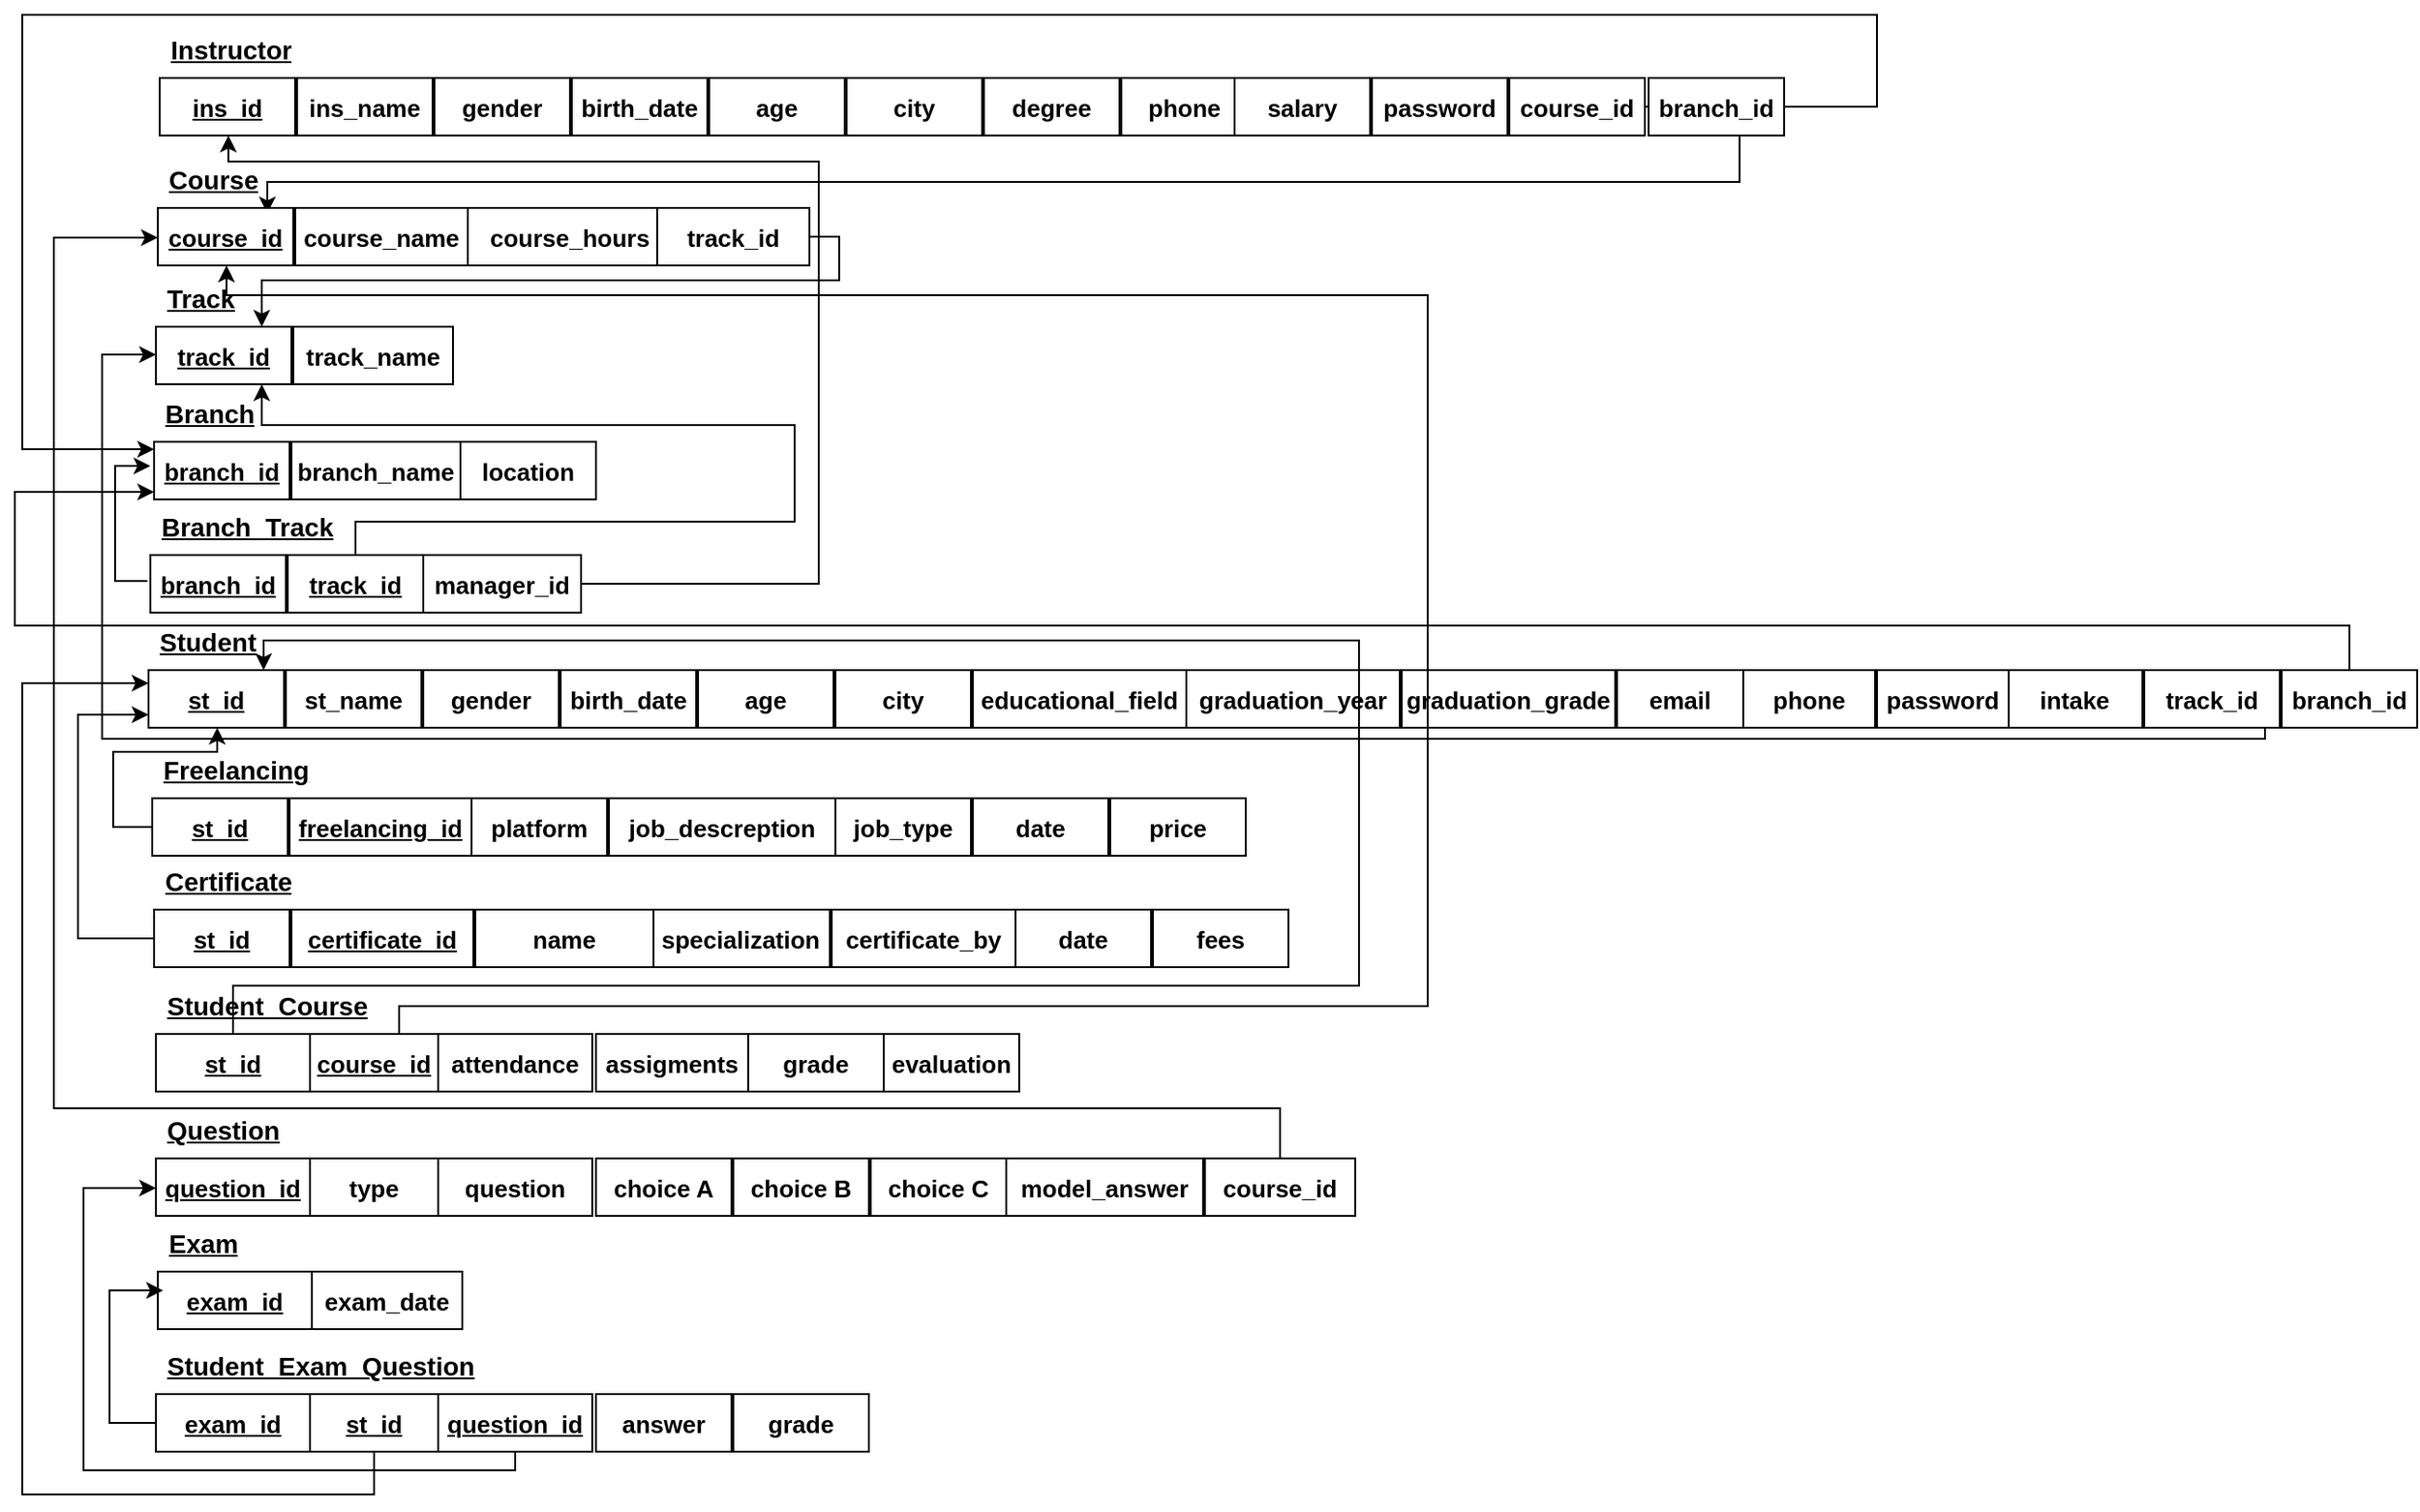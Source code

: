 <mxfile version="22.0.0" type="device">
  <diagram id="2IALwMCwGJNcvHjEwLES" name="Page-1">
    <mxGraphModel dx="1435" dy="925" grid="0" gridSize="10" guides="0" tooltips="1" connect="0" arrows="1" fold="1" page="0" pageScale="1" pageWidth="827" pageHeight="1169" background="#ffffff" math="0" shadow="0">
      <root>
        <mxCell id="0" />
        <mxCell id="1" parent="0" />
        <mxCell id="wSTr7OxH0drEcwQe5ynE-115" value="&lt;b&gt;&lt;font style=&quot;font-size: 13px;&quot;&gt;ins_id&lt;/font&gt;&lt;/b&gt;" style="whiteSpace=wrap;html=1;align=center;fontStyle=4" parent="1" vertex="1">
          <mxGeometry x="-166" y="37" width="73" height="31" as="geometry" />
        </mxCell>
        <mxCell id="wSTr7OxH0drEcwQe5ynE-123" value="&lt;b&gt;&lt;u&gt;&lt;font style=&quot;font-size: 14px;&quot;&gt;Instructor&lt;/font&gt;&lt;/u&gt;&lt;/b&gt;" style="text;strokeColor=none;fillColor=none;spacingLeft=4;spacingRight=4;overflow=hidden;rotatable=0;points=[[0,0.5],[1,0.5]];portConstraint=eastwest;fontSize=12;whiteSpace=wrap;html=1;labelBackgroundColor=none;labelBorderColor=none;" parent="1" vertex="1">
          <mxGeometry x="-166" y="7" width="83" height="29" as="geometry" />
        </mxCell>
        <mxCell id="wSTr7OxH0drEcwQe5ynE-124" value="&lt;b&gt;&lt;font style=&quot;font-size: 13px;&quot;&gt;ins_name&lt;/font&gt;&lt;/b&gt;" style="whiteSpace=wrap;html=1;align=center;" parent="1" vertex="1">
          <mxGeometry x="-92" y="37" width="73" height="31" as="geometry" />
        </mxCell>
        <mxCell id="wSTr7OxH0drEcwQe5ynE-125" value="&lt;span style=&quot;font-size: 13px;&quot;&gt;&lt;b&gt;gender&lt;/b&gt;&lt;/span&gt;" style="whiteSpace=wrap;html=1;align=center;" parent="1" vertex="1">
          <mxGeometry x="-18" y="37" width="73" height="31" as="geometry" />
        </mxCell>
        <mxCell id="wSTr7OxH0drEcwQe5ynE-126" value="&lt;b&gt;&lt;font style=&quot;font-size: 13px;&quot;&gt;birth_date&lt;/font&gt;&lt;/b&gt;" style="whiteSpace=wrap;html=1;align=center;" parent="1" vertex="1">
          <mxGeometry x="56" y="37" width="73" height="31" as="geometry" />
        </mxCell>
        <mxCell id="wSTr7OxH0drEcwQe5ynE-127" value="&lt;b&gt;&lt;font style=&quot;font-size: 13px;&quot;&gt;age&lt;/font&gt;&lt;/b&gt;" style="whiteSpace=wrap;html=1;align=center;" parent="1" vertex="1">
          <mxGeometry x="130" y="37" width="73" height="31" as="geometry" />
        </mxCell>
        <mxCell id="wSTr7OxH0drEcwQe5ynE-128" value="&lt;b&gt;&lt;font style=&quot;font-size: 13px;&quot;&gt;city&lt;/font&gt;&lt;/b&gt;" style="whiteSpace=wrap;html=1;align=center;" parent="1" vertex="1">
          <mxGeometry x="204" y="37" width="73" height="31" as="geometry" />
        </mxCell>
        <mxCell id="wSTr7OxH0drEcwQe5ynE-129" value="&lt;span style=&quot;font-size: 13px;&quot;&gt;&lt;b&gt;degree&lt;/b&gt;&lt;/span&gt;" style="whiteSpace=wrap;html=1;align=center;" parent="1" vertex="1">
          <mxGeometry x="278" y="37" width="73" height="31" as="geometry" />
        </mxCell>
        <mxCell id="wSTr7OxH0drEcwQe5ynE-131" value="&lt;b&gt;&lt;font style=&quot;font-size: 13px;&quot;&gt;phone&lt;/font&gt;&lt;/b&gt;" style="whiteSpace=wrap;html=1;align=center;" parent="1" vertex="1">
          <mxGeometry x="352" y="37" width="68" height="31" as="geometry" />
        </mxCell>
        <mxCell id="wSTr7OxH0drEcwQe5ynE-132" value="&lt;b&gt;&lt;font style=&quot;font-size: 13px;&quot;&gt;salary&lt;/font&gt;&lt;/b&gt;" style="whiteSpace=wrap;html=1;align=center;" parent="1" vertex="1">
          <mxGeometry x="413" y="37" width="73" height="31" as="geometry" />
        </mxCell>
        <mxCell id="wSTr7OxH0drEcwQe5ynE-133" value="&lt;b&gt;&lt;font style=&quot;font-size: 13px;&quot;&gt;password&lt;/font&gt;&lt;/b&gt;" style="whiteSpace=wrap;html=1;align=center;" parent="1" vertex="1">
          <mxGeometry x="487" y="37" width="73" height="31" as="geometry" />
        </mxCell>
        <mxCell id="wSTr7OxH0drEcwQe5ynE-154" style="edgeStyle=orthogonalEdgeStyle;rounded=0;orthogonalLoop=1;jettySize=auto;html=1;" parent="1" source="wSTr7OxH0drEcwQe5ynE-139" edge="1">
          <mxGeometry relative="1" as="geometry">
            <mxPoint x="-108" y="110" as="targetPoint" />
            <Array as="points">
              <mxPoint x="685" y="93" />
              <mxPoint x="-108" y="93" />
            </Array>
          </mxGeometry>
        </mxCell>
        <mxCell id="wSTr7OxH0drEcwQe5ynE-139" value="&lt;b&gt;&lt;font style=&quot;font-size: 13px;&quot;&gt;course_id&lt;/font&gt;&lt;/b&gt;" style="whiteSpace=wrap;html=1;align=center;" parent="1" vertex="1">
          <mxGeometry x="561" y="37" width="73" height="31" as="geometry" />
        </mxCell>
        <mxCell id="wSTr7OxH0drEcwQe5ynE-141" value="&lt;b&gt;&lt;font style=&quot;font-size: 13px;&quot;&gt;course_id&lt;/font&gt;&lt;/b&gt;" style="whiteSpace=wrap;html=1;align=center;fontStyle=4" parent="1" vertex="1">
          <mxGeometry x="-167" y="107" width="73" height="31" as="geometry" />
        </mxCell>
        <mxCell id="wSTr7OxH0drEcwQe5ynE-142" value="&lt;b&gt;&lt;u&gt;&lt;font style=&quot;font-size: 14px;&quot;&gt;Course&lt;/font&gt;&lt;/u&gt;&lt;/b&gt;" style="text;strokeColor=none;fillColor=none;spacingLeft=4;spacingRight=4;overflow=hidden;rotatable=0;points=[[0,0.5],[1,0.5]];portConstraint=eastwest;fontSize=12;whiteSpace=wrap;html=1;labelBackgroundColor=none;labelBorderColor=none;" parent="1" vertex="1">
          <mxGeometry x="-167" y="77" width="83" height="29" as="geometry" />
        </mxCell>
        <mxCell id="wSTr7OxH0drEcwQe5ynE-143" value="&lt;b&gt;&lt;font style=&quot;font-size: 13px;&quot;&gt;course_name&lt;/font&gt;&lt;/b&gt;" style="whiteSpace=wrap;html=1;align=center;" parent="1" vertex="1">
          <mxGeometry x="-93" y="107" width="93" height="31" as="geometry" />
        </mxCell>
        <mxCell id="wSTr7OxH0drEcwQe5ynE-144" value="&lt;span style=&quot;font-size: 13px;&quot;&gt;&lt;b&gt;course_hours&lt;br&gt;&lt;/b&gt;&lt;/span&gt;" style="whiteSpace=wrap;html=1;align=center;" parent="1" vertex="1">
          <mxGeometry y="107" width="110" height="31" as="geometry" />
        </mxCell>
        <mxCell id="wSTr7OxH0drEcwQe5ynE-162" style="edgeStyle=orthogonalEdgeStyle;rounded=0;orthogonalLoop=1;jettySize=auto;html=1;" parent="1" source="wSTr7OxH0drEcwQe5ynE-145" target="wSTr7OxH0drEcwQe5ynE-155" edge="1">
          <mxGeometry relative="1" as="geometry">
            <Array as="points">
              <mxPoint x="200" y="123" />
              <mxPoint x="200" y="146" />
              <mxPoint x="-111" y="146" />
            </Array>
          </mxGeometry>
        </mxCell>
        <mxCell id="wSTr7OxH0drEcwQe5ynE-145" value="&lt;b&gt;&lt;font style=&quot;font-size: 13px;&quot;&gt;track_id&lt;/font&gt;&lt;/b&gt;" style="whiteSpace=wrap;html=1;align=center;" parent="1" vertex="1">
          <mxGeometry x="102" y="107" width="82" height="31" as="geometry" />
        </mxCell>
        <mxCell id="wSTr7OxH0drEcwQe5ynE-155" value="&lt;b&gt;&lt;font style=&quot;font-size: 13px;&quot;&gt;track_id&lt;/font&gt;&lt;/b&gt;" style="whiteSpace=wrap;html=1;align=center;fontStyle=4" parent="1" vertex="1">
          <mxGeometry x="-168" y="171" width="73" height="31" as="geometry" />
        </mxCell>
        <mxCell id="wSTr7OxH0drEcwQe5ynE-156" value="&lt;b&gt;&lt;u&gt;&lt;font style=&quot;font-size: 14px;&quot;&gt;Track&lt;/font&gt;&lt;/u&gt;&lt;/b&gt;" style="text;strokeColor=none;fillColor=none;spacingLeft=4;spacingRight=4;overflow=hidden;rotatable=0;points=[[0,0.5],[1,0.5]];portConstraint=eastwest;fontSize=12;whiteSpace=wrap;html=1;labelBackgroundColor=none;labelBorderColor=none;" parent="1" vertex="1">
          <mxGeometry x="-168" y="141" width="83" height="29" as="geometry" />
        </mxCell>
        <mxCell id="wSTr7OxH0drEcwQe5ynE-157" value="&lt;b&gt;&lt;font style=&quot;font-size: 13px;&quot;&gt;track_name&lt;/font&gt;&lt;/b&gt;" style="whiteSpace=wrap;html=1;align=center;" parent="1" vertex="1">
          <mxGeometry x="-94" y="171" width="86" height="31" as="geometry" />
        </mxCell>
        <mxCell id="wSTr7OxH0drEcwQe5ynE-161" style="edgeStyle=orthogonalEdgeStyle;rounded=0;orthogonalLoop=1;jettySize=auto;html=1;" parent="1" source="wSTr7OxH0drEcwQe5ynE-158" target="wSTr7OxH0drEcwQe5ynE-115" edge="1">
          <mxGeometry relative="1" as="geometry">
            <Array as="points">
              <mxPoint x="189" y="310" />
              <mxPoint x="189" y="82" />
              <mxPoint x="-129" y="82" />
            </Array>
          </mxGeometry>
        </mxCell>
        <mxCell id="wSTr7OxH0drEcwQe5ynE-158" value="&lt;span style=&quot;font-size: 13px;&quot;&gt;&lt;b&gt;manager_id&lt;/b&gt;&lt;/span&gt;" style="whiteSpace=wrap;html=1;align=center;" parent="1" vertex="1">
          <mxGeometry x="-24" y="294" width="85" height="31" as="geometry" />
        </mxCell>
        <mxCell id="wSTr7OxH0drEcwQe5ynE-164" value="&lt;b&gt;&lt;font style=&quot;font-size: 13px;&quot;&gt;branch_id&lt;/font&gt;&lt;/b&gt;" style="whiteSpace=wrap;html=1;align=center;fontStyle=4" parent="1" vertex="1">
          <mxGeometry x="-169" y="233" width="73" height="31" as="geometry" />
        </mxCell>
        <mxCell id="wSTr7OxH0drEcwQe5ynE-165" value="&lt;b&gt;&lt;u&gt;&lt;font style=&quot;font-size: 14px;&quot;&gt;Branch&lt;/font&gt;&lt;/u&gt;&lt;/b&gt;" style="text;strokeColor=none;fillColor=none;spacingLeft=4;spacingRight=4;overflow=hidden;rotatable=0;points=[[0,0.5],[1,0.5]];portConstraint=eastwest;fontSize=12;whiteSpace=wrap;html=1;labelBackgroundColor=none;labelBorderColor=none;" parent="1" vertex="1">
          <mxGeometry x="-169" y="203" width="83" height="29" as="geometry" />
        </mxCell>
        <mxCell id="wSTr7OxH0drEcwQe5ynE-166" value="&lt;b&gt;&lt;font style=&quot;font-size: 13px;&quot;&gt;branch_name&lt;/font&gt;&lt;/b&gt;" style="whiteSpace=wrap;html=1;align=center;" parent="1" vertex="1">
          <mxGeometry x="-95" y="233" width="91" height="31" as="geometry" />
        </mxCell>
        <mxCell id="wSTr7OxH0drEcwQe5ynE-175" style="edgeStyle=orthogonalEdgeStyle;rounded=0;orthogonalLoop=1;jettySize=auto;html=1;exitX=-0.023;exitY=0.45;exitDx=0;exitDy=0;exitPerimeter=0;" parent="1" source="wSTr7OxH0drEcwQe5ynE-169" edge="1">
          <mxGeometry relative="1" as="geometry">
            <mxPoint x="-171" y="246" as="targetPoint" />
            <Array as="points">
              <mxPoint x="-190" y="308" />
              <mxPoint x="-190" y="246" />
            </Array>
          </mxGeometry>
        </mxCell>
        <mxCell id="wSTr7OxH0drEcwQe5ynE-169" value="&lt;b&gt;&lt;font style=&quot;font-size: 13px;&quot;&gt;branch_id&lt;/font&gt;&lt;/b&gt;" style="whiteSpace=wrap;html=1;align=center;fontStyle=4" parent="1" vertex="1">
          <mxGeometry x="-171" y="294" width="73" height="31" as="geometry" />
        </mxCell>
        <mxCell id="wSTr7OxH0drEcwQe5ynE-170" value="&lt;b&gt;&lt;u&gt;&lt;font style=&quot;font-size: 14px;&quot;&gt;Branch_Track&lt;/font&gt;&lt;/u&gt;&lt;/b&gt;" style="text;strokeColor=none;fillColor=none;spacingLeft=4;spacingRight=4;overflow=hidden;rotatable=0;points=[[0,0.5],[1,0.5]];portConstraint=eastwest;fontSize=12;whiteSpace=wrap;html=1;labelBackgroundColor=none;labelBorderColor=none;" parent="1" vertex="1">
          <mxGeometry x="-171" y="264" width="108" height="29" as="geometry" />
        </mxCell>
        <mxCell id="wSTr7OxH0drEcwQe5ynE-176" style="edgeStyle=orthogonalEdgeStyle;rounded=0;orthogonalLoop=1;jettySize=auto;html=1;" parent="1" source="wSTr7OxH0drEcwQe5ynE-171" target="wSTr7OxH0drEcwQe5ynE-155" edge="1">
          <mxGeometry relative="1" as="geometry">
            <Array as="points">
              <mxPoint x="-60" y="276" />
              <mxPoint x="176" y="276" />
              <mxPoint x="176" y="224" />
              <mxPoint x="-111" y="224" />
            </Array>
          </mxGeometry>
        </mxCell>
        <mxCell id="wSTr7OxH0drEcwQe5ynE-171" value="&lt;b&gt;&lt;font style=&quot;font-size: 13px;&quot;&gt;track_id&lt;/font&gt;&lt;/b&gt;" style="whiteSpace=wrap;html=1;align=center;fontStyle=4" parent="1" vertex="1">
          <mxGeometry x="-97" y="294" width="73" height="31" as="geometry" />
        </mxCell>
        <mxCell id="wSTr7OxH0drEcwQe5ynE-177" value="&lt;b&gt;&lt;font style=&quot;font-size: 13px;&quot;&gt;st_id&lt;/font&gt;&lt;/b&gt;" style="whiteSpace=wrap;html=1;align=center;fontStyle=4" parent="1" vertex="1">
          <mxGeometry x="-172" y="356" width="73" height="31" as="geometry" />
        </mxCell>
        <mxCell id="wSTr7OxH0drEcwQe5ynE-178" value="&lt;b&gt;&lt;u&gt;&lt;font style=&quot;font-size: 14px;&quot;&gt;Student&lt;/font&gt;&lt;/u&gt;&lt;/b&gt;" style="text;strokeColor=none;fillColor=none;spacingLeft=4;spacingRight=4;overflow=hidden;rotatable=0;points=[[0,0.5],[1,0.5]];portConstraint=eastwest;fontSize=12;whiteSpace=wrap;html=1;labelBackgroundColor=none;labelBorderColor=none;" parent="1" vertex="1">
          <mxGeometry x="-172" y="326" width="83" height="29" as="geometry" />
        </mxCell>
        <mxCell id="wSTr7OxH0drEcwQe5ynE-179" value="&lt;b&gt;&lt;font style=&quot;font-size: 13px;&quot;&gt;st_name&lt;br&gt;&lt;/font&gt;&lt;/b&gt;" style="whiteSpace=wrap;html=1;align=center;" parent="1" vertex="1">
          <mxGeometry x="-98" y="356" width="73" height="31" as="geometry" />
        </mxCell>
        <mxCell id="wSTr7OxH0drEcwQe5ynE-180" value="&lt;span style=&quot;font-size: 13px;&quot;&gt;&lt;b&gt;gender&lt;/b&gt;&lt;/span&gt;" style="whiteSpace=wrap;html=1;align=center;" parent="1" vertex="1">
          <mxGeometry x="-24" y="356" width="73" height="31" as="geometry" />
        </mxCell>
        <mxCell id="wSTr7OxH0drEcwQe5ynE-181" value="&lt;b&gt;&lt;font style=&quot;font-size: 13px;&quot;&gt;birth_date&lt;/font&gt;&lt;/b&gt;" style="whiteSpace=wrap;html=1;align=center;" parent="1" vertex="1">
          <mxGeometry x="50" y="356" width="73" height="31" as="geometry" />
        </mxCell>
        <mxCell id="wSTr7OxH0drEcwQe5ynE-182" value="&lt;b&gt;&lt;font style=&quot;font-size: 13px;&quot;&gt;age&lt;/font&gt;&lt;/b&gt;" style="whiteSpace=wrap;html=1;align=center;" parent="1" vertex="1">
          <mxGeometry x="124" y="356" width="73" height="31" as="geometry" />
        </mxCell>
        <mxCell id="wSTr7OxH0drEcwQe5ynE-183" value="&lt;b&gt;&lt;font style=&quot;font-size: 13px;&quot;&gt;city&lt;/font&gt;&lt;/b&gt;" style="whiteSpace=wrap;html=1;align=center;" parent="1" vertex="1">
          <mxGeometry x="198" y="356" width="73" height="31" as="geometry" />
        </mxCell>
        <mxCell id="wSTr7OxH0drEcwQe5ynE-184" value="&lt;span style=&quot;font-size: 13px;&quot;&gt;&lt;b&gt;educational_field&lt;/b&gt;&lt;/span&gt;" style="whiteSpace=wrap;html=1;align=center;" parent="1" vertex="1">
          <mxGeometry x="272" y="356" width="115" height="31" as="geometry" />
        </mxCell>
        <mxCell id="wSTr7OxH0drEcwQe5ynE-185" value="&lt;b&gt;&lt;font style=&quot;font-size: 13px;&quot;&gt;graduation_year&lt;/font&gt;&lt;/b&gt;" style="whiteSpace=wrap;html=1;align=center;" parent="1" vertex="1">
          <mxGeometry x="387" y="356" width="115" height="31" as="geometry" />
        </mxCell>
        <mxCell id="wSTr7OxH0drEcwQe5ynE-187" value="&lt;b&gt;&lt;font style=&quot;font-size: 13px;&quot;&gt;intake&lt;/font&gt;&lt;/b&gt;" style="whiteSpace=wrap;html=1;align=center;" parent="1" vertex="1">
          <mxGeometry x="829" y="356" width="73" height="31" as="geometry" />
        </mxCell>
        <mxCell id="wSTr7OxH0drEcwQe5ynE-194" style="edgeStyle=orthogonalEdgeStyle;rounded=0;orthogonalLoop=1;jettySize=auto;html=1;" parent="1" source="wSTr7OxH0drEcwQe5ynE-188" target="wSTr7OxH0drEcwQe5ynE-155" edge="1">
          <mxGeometry relative="1" as="geometry">
            <Array as="points">
              <mxPoint x="968" y="393" />
              <mxPoint x="-197" y="393" />
              <mxPoint x="-197" y="186" />
            </Array>
          </mxGeometry>
        </mxCell>
        <mxCell id="wSTr7OxH0drEcwQe5ynE-188" value="&lt;b&gt;&lt;font style=&quot;font-size: 13px;&quot;&gt;track_id&lt;/font&gt;&lt;/b&gt;" style="whiteSpace=wrap;html=1;align=center;" parent="1" vertex="1">
          <mxGeometry x="903" y="356" width="73" height="31" as="geometry" />
        </mxCell>
        <mxCell id="wSTr7OxH0drEcwQe5ynE-190" value="&lt;b&gt;&lt;font style=&quot;font-size: 13px;&quot;&gt;graduation_grade&lt;/font&gt;&lt;/b&gt;" style="whiteSpace=wrap;html=1;align=center;" parent="1" vertex="1">
          <mxGeometry x="503" y="356" width="115" height="31" as="geometry" />
        </mxCell>
        <mxCell id="wSTr7OxH0drEcwQe5ynE-191" value="&lt;b&gt;&lt;font style=&quot;font-size: 13px;&quot;&gt;email&lt;/font&gt;&lt;/b&gt;" style="whiteSpace=wrap;html=1;align=center;" parent="1" vertex="1">
          <mxGeometry x="619" y="356" width="68" height="31" as="geometry" />
        </mxCell>
        <mxCell id="wSTr7OxH0drEcwQe5ynE-192" value="&lt;b&gt;&lt;font style=&quot;font-size: 13px;&quot;&gt;phone&lt;/font&gt;&lt;/b&gt;" style="whiteSpace=wrap;html=1;align=center;" parent="1" vertex="1">
          <mxGeometry x="687" y="356" width="71" height="31" as="geometry" />
        </mxCell>
        <mxCell id="wSTr7OxH0drEcwQe5ynE-193" value="&lt;b&gt;&lt;font style=&quot;font-size: 13px;&quot;&gt;password&lt;/font&gt;&lt;/b&gt;" style="whiteSpace=wrap;html=1;align=center;" parent="1" vertex="1">
          <mxGeometry x="759" y="356" width="71" height="31" as="geometry" />
        </mxCell>
        <mxCell id="wSTr7OxH0drEcwQe5ynE-212" style="edgeStyle=orthogonalEdgeStyle;rounded=0;orthogonalLoop=1;jettySize=auto;html=1;" parent="1" source="wSTr7OxH0drEcwQe5ynE-195" target="wSTr7OxH0drEcwQe5ynE-177" edge="1">
          <mxGeometry relative="1" as="geometry">
            <Array as="points">
              <mxPoint x="-191" y="441" />
              <mxPoint x="-191" y="400" />
              <mxPoint x="-135" y="400" />
            </Array>
          </mxGeometry>
        </mxCell>
        <mxCell id="wSTr7OxH0drEcwQe5ynE-195" value="&lt;b&gt;&lt;font style=&quot;font-size: 13px;&quot;&gt;st_id&lt;/font&gt;&lt;/b&gt;" style="whiteSpace=wrap;html=1;align=center;fontStyle=4" parent="1" vertex="1">
          <mxGeometry x="-170" y="425" width="73" height="31" as="geometry" />
        </mxCell>
        <mxCell id="wSTr7OxH0drEcwQe5ynE-196" value="&lt;b&gt;&lt;u&gt;&lt;font style=&quot;font-size: 14px;&quot;&gt;Freelancing&lt;/font&gt;&lt;/u&gt;&lt;/b&gt;" style="text;strokeColor=none;fillColor=none;spacingLeft=4;spacingRight=4;overflow=hidden;rotatable=0;points=[[0,0.5],[1,0.5]];portConstraint=eastwest;fontSize=12;whiteSpace=wrap;html=1;labelBackgroundColor=none;labelBorderColor=none;" parent="1" vertex="1">
          <mxGeometry x="-170" y="395" width="92" height="29" as="geometry" />
        </mxCell>
        <mxCell id="wSTr7OxH0drEcwQe5ynE-197" value="&lt;b&gt;&lt;font style=&quot;font-size: 13px;&quot;&gt;freelancing_id&lt;/font&gt;&lt;/b&gt;" style="whiteSpace=wrap;html=1;align=center;fontStyle=4" parent="1" vertex="1">
          <mxGeometry x="-96" y="425" width="98" height="31" as="geometry" />
        </mxCell>
        <mxCell id="wSTr7OxH0drEcwQe5ynE-198" value="&lt;span style=&quot;font-size: 13px;&quot;&gt;&lt;b&gt;platform&lt;/b&gt;&lt;/span&gt;" style="whiteSpace=wrap;html=1;align=center;" parent="1" vertex="1">
          <mxGeometry x="2" y="425" width="73" height="31" as="geometry" />
        </mxCell>
        <mxCell id="wSTr7OxH0drEcwQe5ynE-199" value="&lt;b&gt;&lt;font style=&quot;font-size: 13px;&quot;&gt;job_descreption&lt;/font&gt;&lt;/b&gt;" style="whiteSpace=wrap;html=1;align=center;" parent="1" vertex="1">
          <mxGeometry x="76" y="425" width="122" height="31" as="geometry" />
        </mxCell>
        <mxCell id="wSTr7OxH0drEcwQe5ynE-200" value="&lt;b&gt;&lt;font style=&quot;font-size: 13px;&quot;&gt;job_type&lt;/font&gt;&lt;/b&gt;" style="whiteSpace=wrap;html=1;align=center;" parent="1" vertex="1">
          <mxGeometry x="198" y="425" width="73" height="31" as="geometry" />
        </mxCell>
        <mxCell id="wSTr7OxH0drEcwQe5ynE-201" value="&lt;b&gt;&lt;font style=&quot;font-size: 13px;&quot;&gt;date&lt;/font&gt;&lt;/b&gt;" style="whiteSpace=wrap;html=1;align=center;" parent="1" vertex="1">
          <mxGeometry x="272" y="425" width="73" height="31" as="geometry" />
        </mxCell>
        <mxCell id="wSTr7OxH0drEcwQe5ynE-202" value="&lt;span style=&quot;font-size: 13px;&quot;&gt;&lt;b&gt;price&lt;/b&gt;&lt;/span&gt;" style="whiteSpace=wrap;html=1;align=center;" parent="1" vertex="1">
          <mxGeometry x="346" y="425" width="73" height="31" as="geometry" />
        </mxCell>
        <mxCell id="wSTr7OxH0drEcwQe5ynE-221" style="edgeStyle=orthogonalEdgeStyle;rounded=0;orthogonalLoop=1;jettySize=auto;html=1;" parent="1" source="wSTr7OxH0drEcwQe5ynE-213" target="wSTr7OxH0drEcwQe5ynE-177" edge="1">
          <mxGeometry relative="1" as="geometry">
            <Array as="points">
              <mxPoint x="-210" y="501" />
              <mxPoint x="-210" y="380" />
            </Array>
          </mxGeometry>
        </mxCell>
        <mxCell id="wSTr7OxH0drEcwQe5ynE-213" value="&lt;b&gt;&lt;font style=&quot;font-size: 13px;&quot;&gt;st_id&lt;/font&gt;&lt;/b&gt;" style="whiteSpace=wrap;html=1;align=center;fontStyle=4" parent="1" vertex="1">
          <mxGeometry x="-169" y="485" width="73" height="31" as="geometry" />
        </mxCell>
        <mxCell id="wSTr7OxH0drEcwQe5ynE-214" value="&lt;b&gt;&lt;u&gt;&lt;font style=&quot;font-size: 14px;&quot;&gt;Certificate&lt;/font&gt;&lt;/u&gt;&lt;/b&gt;" style="text;strokeColor=none;fillColor=none;spacingLeft=4;spacingRight=4;overflow=hidden;rotatable=0;points=[[0,0.5],[1,0.5]];portConstraint=eastwest;fontSize=12;whiteSpace=wrap;html=1;labelBackgroundColor=none;labelBorderColor=none;" parent="1" vertex="1">
          <mxGeometry x="-169" y="455" width="92" height="29" as="geometry" />
        </mxCell>
        <mxCell id="wSTr7OxH0drEcwQe5ynE-215" value="&lt;b&gt;&lt;font style=&quot;font-size: 13px;&quot;&gt;certificate_id&lt;/font&gt;&lt;/b&gt;" style="whiteSpace=wrap;html=1;align=center;fontStyle=4" parent="1" vertex="1">
          <mxGeometry x="-95" y="485" width="98" height="31" as="geometry" />
        </mxCell>
        <mxCell id="wSTr7OxH0drEcwQe5ynE-216" value="&lt;span style=&quot;font-size: 13px;&quot;&gt;&lt;b&gt;specialization&lt;/b&gt;&lt;/span&gt;" style="whiteSpace=wrap;html=1;align=center;" parent="1" vertex="1">
          <mxGeometry x="99" y="485" width="96" height="31" as="geometry" />
        </mxCell>
        <mxCell id="wSTr7OxH0drEcwQe5ynE-217" value="&lt;b&gt;&lt;font style=&quot;font-size: 13px;&quot;&gt;certificate_by&lt;/font&gt;&lt;/b&gt;" style="whiteSpace=wrap;html=1;align=center;" parent="1" vertex="1">
          <mxGeometry x="196" y="485" width="99" height="31" as="geometry" />
        </mxCell>
        <mxCell id="wSTr7OxH0drEcwQe5ynE-218" value="&lt;b&gt;&lt;font style=&quot;font-size: 13px;&quot;&gt;date&lt;/font&gt;&lt;/b&gt;" style="whiteSpace=wrap;html=1;align=center;" parent="1" vertex="1">
          <mxGeometry x="295" y="485" width="73" height="31" as="geometry" />
        </mxCell>
        <mxCell id="wSTr7OxH0drEcwQe5ynE-219" value="&lt;b&gt;&lt;font style=&quot;font-size: 13px;&quot;&gt;fees&lt;/font&gt;&lt;/b&gt;" style="whiteSpace=wrap;html=1;align=center;" parent="1" vertex="1">
          <mxGeometry x="369" y="485" width="73" height="31" as="geometry" />
        </mxCell>
        <mxCell id="wSTr7OxH0drEcwQe5ynE-222" value="&lt;span style=&quot;font-size: 13px;&quot;&gt;&lt;b&gt;question_id&lt;/b&gt;&lt;/span&gt;" style="whiteSpace=wrap;html=1;align=center;fontStyle=4" parent="1" vertex="1">
          <mxGeometry x="-168" y="619" width="83" height="31" as="geometry" />
        </mxCell>
        <mxCell id="wSTr7OxH0drEcwQe5ynE-223" value="&lt;b&gt;&lt;u&gt;&lt;font style=&quot;font-size: 14px;&quot;&gt;Question&lt;/font&gt;&lt;/u&gt;&lt;/b&gt;" style="text;strokeColor=none;fillColor=none;spacingLeft=4;spacingRight=4;overflow=hidden;rotatable=0;points=[[0,0.5],[1,0.5]];portConstraint=eastwest;fontSize=12;whiteSpace=wrap;html=1;labelBackgroundColor=none;labelBorderColor=none;" parent="1" vertex="1">
          <mxGeometry x="-168" y="589" width="92" height="29" as="geometry" />
        </mxCell>
        <mxCell id="wSTr7OxH0drEcwQe5ynE-224" value="&lt;b&gt;&lt;font style=&quot;font-size: 13px;&quot;&gt;type&lt;/font&gt;&lt;/b&gt;" style="whiteSpace=wrap;html=1;align=center;fontStyle=0" parent="1" vertex="1">
          <mxGeometry x="-85" y="619" width="69" height="31" as="geometry" />
        </mxCell>
        <mxCell id="wSTr7OxH0drEcwQe5ynE-225" value="&lt;span style=&quot;font-size: 13px;&quot;&gt;&lt;b&gt;question&lt;/b&gt;&lt;/span&gt;" style="whiteSpace=wrap;html=1;align=center;" parent="1" vertex="1">
          <mxGeometry x="-16" y="619" width="83" height="31" as="geometry" />
        </mxCell>
        <mxCell id="wSTr7OxH0drEcwQe5ynE-227" value="&lt;b&gt;&lt;font style=&quot;font-size: 13px;&quot;&gt;choice A&lt;/font&gt;&lt;/b&gt;" style="whiteSpace=wrap;html=1;align=center;" parent="1" vertex="1">
          <mxGeometry x="69" y="619" width="73" height="31" as="geometry" />
        </mxCell>
        <mxCell id="wSTr7OxH0drEcwQe5ynE-228" value="&lt;b&gt;&lt;font style=&quot;font-size: 13px;&quot;&gt;choice B&lt;/font&gt;&lt;/b&gt;" style="whiteSpace=wrap;html=1;align=center;" parent="1" vertex="1">
          <mxGeometry x="143" y="619" width="73" height="31" as="geometry" />
        </mxCell>
        <mxCell id="wSTr7OxH0drEcwQe5ynE-229" value="&lt;b&gt;&lt;font style=&quot;font-size: 13px;&quot;&gt;choice C&lt;/font&gt;&lt;/b&gt;" style="whiteSpace=wrap;html=1;align=center;" parent="1" vertex="1">
          <mxGeometry x="217" y="619" width="73" height="31" as="geometry" />
        </mxCell>
        <mxCell id="wSTr7OxH0drEcwQe5ynE-230" value="&lt;b&gt;&lt;font style=&quot;font-size: 13px;&quot;&gt;model_answer&lt;/font&gt;&lt;/b&gt;" style="whiteSpace=wrap;html=1;align=center;" parent="1" vertex="1">
          <mxGeometry x="290" y="619" width="106" height="31" as="geometry" />
        </mxCell>
        <mxCell id="wSTr7OxH0drEcwQe5ynE-232" style="edgeStyle=orthogonalEdgeStyle;rounded=0;orthogonalLoop=1;jettySize=auto;html=1;" parent="1" source="wSTr7OxH0drEcwQe5ynE-231" target="wSTr7OxH0drEcwQe5ynE-141" edge="1">
          <mxGeometry relative="1" as="geometry">
            <Array as="points">
              <mxPoint x="437" y="592" />
              <mxPoint x="-223" y="592" />
              <mxPoint x="-223" y="123" />
            </Array>
          </mxGeometry>
        </mxCell>
        <mxCell id="wSTr7OxH0drEcwQe5ynE-231" value="&lt;b&gt;&lt;font style=&quot;font-size: 13px;&quot;&gt;course_id&lt;/font&gt;&lt;/b&gt;" style="whiteSpace=wrap;html=1;align=center;" parent="1" vertex="1">
          <mxGeometry x="397" y="619" width="81" height="31" as="geometry" />
        </mxCell>
        <mxCell id="wSTr7OxH0drEcwQe5ynE-242" style="edgeStyle=orthogonalEdgeStyle;rounded=0;orthogonalLoop=1;jettySize=auto;html=1;" parent="1" source="wSTr7OxH0drEcwQe5ynE-233" target="wSTr7OxH0drEcwQe5ynE-177" edge="1">
          <mxGeometry relative="1" as="geometry">
            <Array as="points">
              <mxPoint x="-126" y="526" />
              <mxPoint x="480" y="526" />
              <mxPoint x="480" y="340" />
              <mxPoint x="-110" y="340" />
            </Array>
          </mxGeometry>
        </mxCell>
        <mxCell id="wSTr7OxH0drEcwQe5ynE-233" value="&lt;span style=&quot;font-size: 13px;&quot;&gt;&lt;b&gt;st_id&lt;/b&gt;&lt;/span&gt;" style="whiteSpace=wrap;html=1;align=center;fontStyle=4" parent="1" vertex="1">
          <mxGeometry x="-168" y="552" width="83" height="31" as="geometry" />
        </mxCell>
        <mxCell id="wSTr7OxH0drEcwQe5ynE-234" value="&lt;b&gt;&lt;u&gt;&lt;font style=&quot;font-size: 14px;&quot;&gt;Student_Course&lt;/font&gt;&lt;/u&gt;&lt;/b&gt;" style="text;strokeColor=none;fillColor=none;spacingLeft=4;spacingRight=4;overflow=hidden;rotatable=0;points=[[0,0.5],[1,0.5]];portConstraint=eastwest;fontSize=12;whiteSpace=wrap;html=1;labelBackgroundColor=none;labelBorderColor=none;" parent="1" vertex="1">
          <mxGeometry x="-168" y="522" width="132" height="29" as="geometry" />
        </mxCell>
        <mxCell id="wSTr7OxH0drEcwQe5ynE-243" style="edgeStyle=orthogonalEdgeStyle;rounded=0;orthogonalLoop=1;jettySize=auto;html=1;" parent="1" source="wSTr7OxH0drEcwQe5ynE-235" target="wSTr7OxH0drEcwQe5ynE-141" edge="1">
          <mxGeometry relative="1" as="geometry">
            <Array as="points">
              <mxPoint x="-37" y="537" />
              <mxPoint x="517" y="537" />
              <mxPoint x="517" y="154" />
              <mxPoint x="-130" y="154" />
            </Array>
          </mxGeometry>
        </mxCell>
        <mxCell id="wSTr7OxH0drEcwQe5ynE-235" value="&lt;b&gt;&lt;font style=&quot;font-size: 13px;&quot;&gt;course_id&lt;/font&gt;&lt;/b&gt;" style="whiteSpace=wrap;html=1;align=center;fontStyle=4" parent="1" vertex="1">
          <mxGeometry x="-85" y="552" width="69" height="31" as="geometry" />
        </mxCell>
        <mxCell id="wSTr7OxH0drEcwQe5ynE-236" value="&lt;span style=&quot;font-size: 13px;&quot;&gt;&lt;b&gt;attendance&lt;/b&gt;&lt;/span&gt;" style="whiteSpace=wrap;html=1;align=center;" parent="1" vertex="1">
          <mxGeometry x="-16" y="552" width="83" height="31" as="geometry" />
        </mxCell>
        <mxCell id="wSTr7OxH0drEcwQe5ynE-237" value="&lt;b&gt;&lt;font style=&quot;font-size: 13px;&quot;&gt;assigments&lt;/font&gt;&lt;/b&gt;" style="whiteSpace=wrap;html=1;align=center;" parent="1" vertex="1">
          <mxGeometry x="69" y="552" width="82" height="31" as="geometry" />
        </mxCell>
        <mxCell id="wSTr7OxH0drEcwQe5ynE-238" value="&lt;b&gt;&lt;font style=&quot;font-size: 13px;&quot;&gt;grade&lt;/font&gt;&lt;/b&gt;" style="whiteSpace=wrap;html=1;align=center;" parent="1" vertex="1">
          <mxGeometry x="151" y="552" width="73" height="31" as="geometry" />
        </mxCell>
        <mxCell id="wSTr7OxH0drEcwQe5ynE-239" value="&lt;b&gt;&lt;font style=&quot;font-size: 13px;&quot;&gt;evaluation&lt;/font&gt;&lt;/b&gt;" style="whiteSpace=wrap;html=1;align=center;" parent="1" vertex="1">
          <mxGeometry x="224" y="552" width="73" height="31" as="geometry" />
        </mxCell>
        <mxCell id="wSTr7OxH0drEcwQe5ynE-244" value="&lt;span style=&quot;font-size: 13px;&quot;&gt;&lt;b&gt;exam_id&lt;/b&gt;&lt;/span&gt;" style="whiteSpace=wrap;html=1;align=center;fontStyle=4" parent="1" vertex="1">
          <mxGeometry x="-167" y="680" width="83" height="31" as="geometry" />
        </mxCell>
        <mxCell id="wSTr7OxH0drEcwQe5ynE-245" value="&lt;b&gt;&lt;u&gt;&lt;font style=&quot;font-size: 14px;&quot;&gt;Exam&lt;/font&gt;&lt;/u&gt;&lt;/b&gt;" style="text;strokeColor=none;fillColor=none;spacingLeft=4;spacingRight=4;overflow=hidden;rotatable=0;points=[[0,0.5],[1,0.5]];portConstraint=eastwest;fontSize=12;whiteSpace=wrap;html=1;labelBackgroundColor=none;labelBorderColor=none;" parent="1" vertex="1">
          <mxGeometry x="-167" y="650" width="92" height="29" as="geometry" />
        </mxCell>
        <mxCell id="wSTr7OxH0drEcwQe5ynE-246" value="&lt;b&gt;&lt;font style=&quot;font-size: 13px;&quot;&gt;exam_date&lt;/font&gt;&lt;/b&gt;" style="whiteSpace=wrap;html=1;align=center;fontStyle=0" parent="1" vertex="1">
          <mxGeometry x="-84" y="680" width="81" height="31" as="geometry" />
        </mxCell>
        <mxCell id="wSTr7OxH0drEcwQe5ynE-258" value="&lt;span style=&quot;font-size: 13px;&quot;&gt;&lt;b&gt;exam_id&lt;/b&gt;&lt;/span&gt;" style="whiteSpace=wrap;html=1;align=center;fontStyle=4" parent="1" vertex="1">
          <mxGeometry x="-168" y="746" width="83" height="31" as="geometry" />
        </mxCell>
        <mxCell id="wSTr7OxH0drEcwQe5ynE-259" value="&lt;span style=&quot;font-size: 14px;&quot;&gt;&lt;b&gt;&lt;u&gt;Student_Exam_Question&lt;/u&gt;&lt;/b&gt;&lt;/span&gt;" style="text;strokeColor=none;fillColor=none;spacingLeft=4;spacingRight=4;overflow=hidden;rotatable=0;points=[[0,0.5],[1,0.5]];portConstraint=eastwest;fontSize=12;whiteSpace=wrap;html=1;labelBackgroundColor=none;labelBorderColor=none;" parent="1" vertex="1">
          <mxGeometry x="-168" y="716" width="186" height="29" as="geometry" />
        </mxCell>
        <mxCell id="wSTr7OxH0drEcwQe5ynE-270" style="edgeStyle=orthogonalEdgeStyle;rounded=0;orthogonalLoop=1;jettySize=auto;html=1;" parent="1" source="wSTr7OxH0drEcwQe5ynE-260" target="wSTr7OxH0drEcwQe5ynE-177" edge="1">
          <mxGeometry relative="1" as="geometry">
            <Array as="points">
              <mxPoint x="-51" y="800" />
              <mxPoint x="-240" y="800" />
              <mxPoint x="-240" y="363" />
            </Array>
          </mxGeometry>
        </mxCell>
        <mxCell id="wSTr7OxH0drEcwQe5ynE-260" value="&lt;b&gt;&lt;font style=&quot;font-size: 13px;&quot;&gt;st_id&lt;/font&gt;&lt;/b&gt;" style="whiteSpace=wrap;html=1;align=center;fontStyle=4" parent="1" vertex="1">
          <mxGeometry x="-85" y="746" width="69" height="31" as="geometry" />
        </mxCell>
        <mxCell id="wSTr7OxH0drEcwQe5ynE-269" style="edgeStyle=orthogonalEdgeStyle;rounded=0;orthogonalLoop=1;jettySize=auto;html=1;" parent="1" source="wSTr7OxH0drEcwQe5ynE-261" target="wSTr7OxH0drEcwQe5ynE-222" edge="1">
          <mxGeometry relative="1" as="geometry">
            <Array as="points">
              <mxPoint x="26" y="787" />
              <mxPoint x="-207" y="787" />
              <mxPoint x="-207" y="635" />
            </Array>
          </mxGeometry>
        </mxCell>
        <mxCell id="wSTr7OxH0drEcwQe5ynE-261" value="&lt;span style=&quot;font-size: 13px;&quot;&gt;&lt;b&gt;question_id&lt;/b&gt;&lt;/span&gt;" style="whiteSpace=wrap;html=1;align=center;fontStyle=4" parent="1" vertex="1">
          <mxGeometry x="-16" y="746" width="83" height="31" as="geometry" />
        </mxCell>
        <mxCell id="wSTr7OxH0drEcwQe5ynE-262" value="&lt;b&gt;&lt;font style=&quot;font-size: 13px;&quot;&gt;answer&lt;/font&gt;&lt;/b&gt;" style="whiteSpace=wrap;html=1;align=center;" parent="1" vertex="1">
          <mxGeometry x="69" y="746" width="73" height="31" as="geometry" />
        </mxCell>
        <mxCell id="wSTr7OxH0drEcwQe5ynE-263" value="&lt;b&gt;&lt;font style=&quot;font-size: 13px;&quot;&gt;grade&lt;/font&gt;&lt;/b&gt;" style="whiteSpace=wrap;html=1;align=center;" parent="1" vertex="1">
          <mxGeometry x="143" y="746" width="73" height="31" as="geometry" />
        </mxCell>
        <mxCell id="wSTr7OxH0drEcwQe5ynE-268" style="edgeStyle=orthogonalEdgeStyle;rounded=0;orthogonalLoop=1;jettySize=auto;html=1;entryX=0.034;entryY=0.327;entryDx=0;entryDy=0;entryPerimeter=0;" parent="1" source="wSTr7OxH0drEcwQe5ynE-258" target="wSTr7OxH0drEcwQe5ynE-244" edge="1">
          <mxGeometry relative="1" as="geometry">
            <Array as="points">
              <mxPoint x="-193" y="762" />
              <mxPoint x="-193" y="690" />
            </Array>
          </mxGeometry>
        </mxCell>
        <mxCell id="PqvrrEqqvb_xSWUyAKXC-1" value="&lt;b&gt;&lt;font style=&quot;font-size: 13px;&quot;&gt;location&lt;/font&gt;&lt;/b&gt;" style="whiteSpace=wrap;html=1;align=center;" vertex="1" parent="1">
          <mxGeometry x="-4" y="233" width="73" height="31" as="geometry" />
        </mxCell>
        <mxCell id="PqvrrEqqvb_xSWUyAKXC-3" style="edgeStyle=orthogonalEdgeStyle;rounded=0;orthogonalLoop=1;jettySize=auto;html=1;" edge="1" parent="1" source="PqvrrEqqvb_xSWUyAKXC-2" target="wSTr7OxH0drEcwQe5ynE-164">
          <mxGeometry relative="1" as="geometry">
            <Array as="points">
              <mxPoint x="1013" y="332" />
              <mxPoint x="-244" y="332" />
              <mxPoint x="-244" y="260" />
            </Array>
          </mxGeometry>
        </mxCell>
        <mxCell id="PqvrrEqqvb_xSWUyAKXC-2" value="&lt;b&gt;&lt;font style=&quot;font-size: 13px;&quot;&gt;branch_id&lt;/font&gt;&lt;/b&gt;" style="whiteSpace=wrap;html=1;align=center;" vertex="1" parent="1">
          <mxGeometry x="977" y="356" width="73" height="31" as="geometry" />
        </mxCell>
        <mxCell id="PqvrrEqqvb_xSWUyAKXC-6" style="edgeStyle=orthogonalEdgeStyle;rounded=0;orthogonalLoop=1;jettySize=auto;html=1;" edge="1" parent="1" source="PqvrrEqqvb_xSWUyAKXC-4" target="wSTr7OxH0drEcwQe5ynE-164">
          <mxGeometry relative="1" as="geometry">
            <Array as="points">
              <mxPoint x="759" y="3" />
              <mxPoint x="-240" y="3" />
              <mxPoint x="-240" y="237" />
            </Array>
          </mxGeometry>
        </mxCell>
        <mxCell id="PqvrrEqqvb_xSWUyAKXC-4" value="&lt;b&gt;&lt;font style=&quot;font-size: 13px;&quot;&gt;branch_id&lt;/font&gt;&lt;/b&gt;" style="whiteSpace=wrap;html=1;align=center;" vertex="1" parent="1">
          <mxGeometry x="636" y="37" width="73" height="31" as="geometry" />
        </mxCell>
        <mxCell id="PqvrrEqqvb_xSWUyAKXC-5" value="&lt;span style=&quot;font-size: 13px;&quot;&gt;&lt;b&gt;name&lt;/b&gt;&lt;/span&gt;" style="whiteSpace=wrap;html=1;align=center;" vertex="1" parent="1">
          <mxGeometry x="4" y="485" width="96" height="31" as="geometry" />
        </mxCell>
      </root>
    </mxGraphModel>
  </diagram>
</mxfile>
